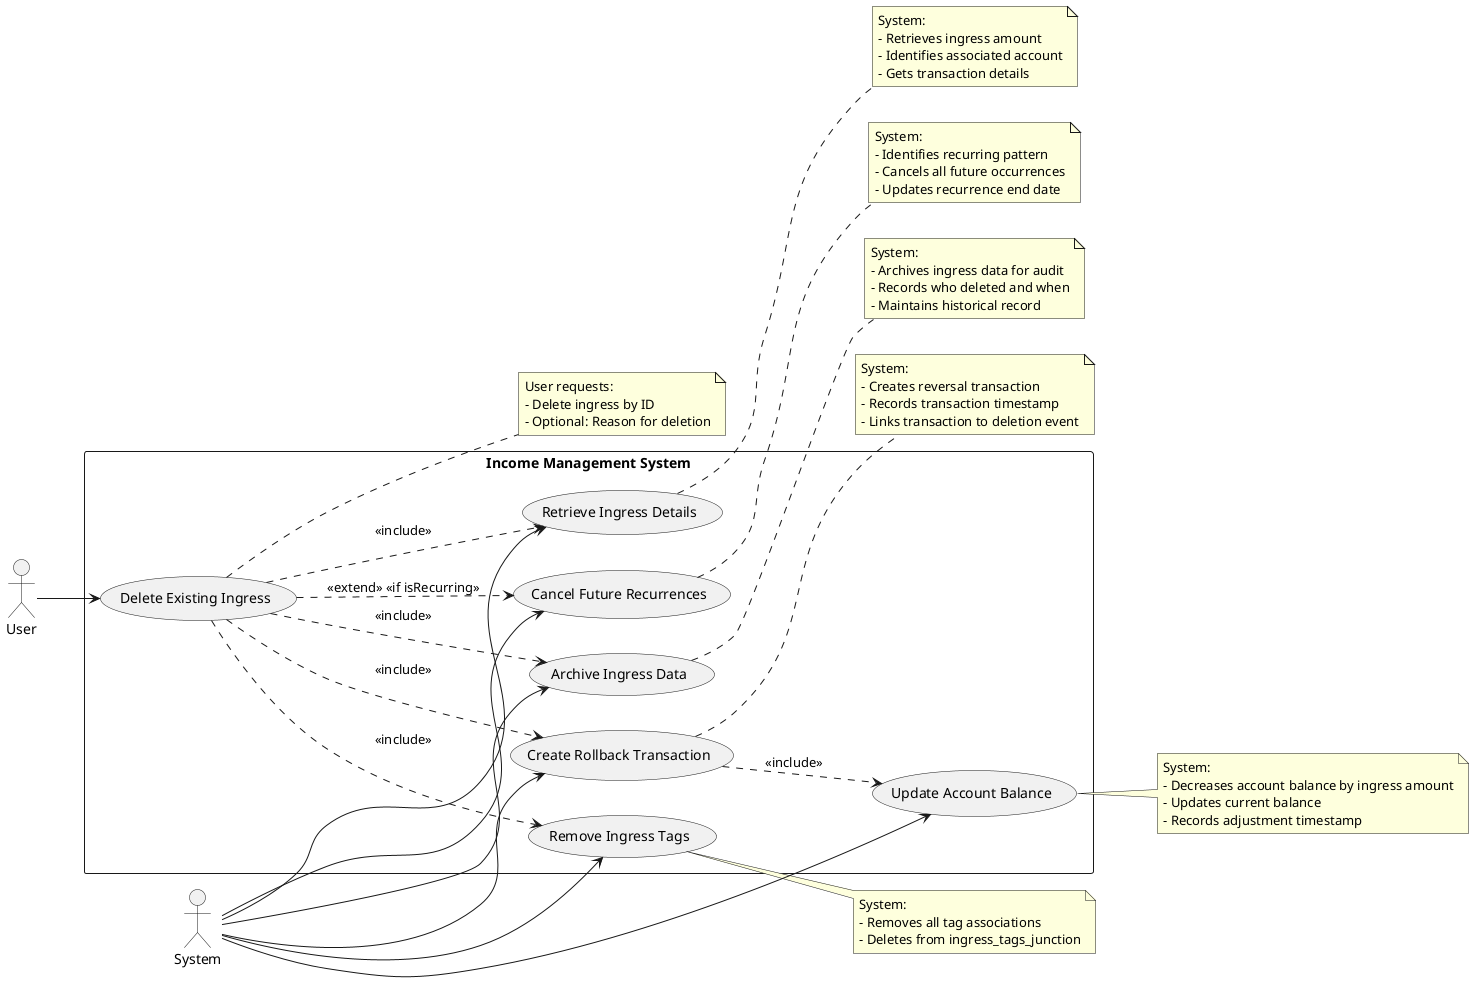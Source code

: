 /'
    Use case: User wants to delete an ingress.
    Actors: User
    Precondition: An ingress with given account and transaction details exists.
    Postcondition: The ingress is deleted and a new rollback transaction is created.
    Trigger: User deletes the ingress.
'/
@startuml
left to right direction
actor "User" as user
actor "System" as system

rectangle "Income Management System" {
  usecase "Delete Existing Ingress" as UC1
  usecase "Retrieve Ingress Details" as UC2
  usecase "Remove Ingress Tags" as UC3
  usecase "Create Rollback Transaction" as UC4
  usecase "Update Account Balance" as UC5
  usecase "Cancel Future Recurrences" as UC6
  usecase "Archive Ingress Data" as UC7
}

user --> UC1
UC1 ..> UC2 : <<include>>
UC1 ..> UC3 : <<include>>
UC1 ..> UC4 : <<include>>
UC1 ..> UC6 : <<extend>> <<if isRecurring>>
UC1 ..> UC7 : <<include>>
UC4 ..> UC5 : <<include>>

system --> UC2
system --> UC3
system --> UC4
system --> UC5
system --> UC6
system --> UC7

note right of UC1
  User requests:
  - Delete ingress by ID
  - Optional: Reason for deletion
end note

note right of UC2
  System:
  - Retrieves ingress amount
  - Identifies associated account
  - Gets transaction details
end note

note right of UC3
  System:
  - Removes all tag associations
  - Deletes from ingress_tags_junction
end note

note right of UC4
  System:
  - Creates reversal transaction
  - Records transaction timestamp
  - Links transaction to deletion event
end note

note right of UC5
  System:
  - Decreases account balance by ingress amount
  - Updates current balance
  - Records adjustment timestamp
end note

note right of UC6
  System:
  - Identifies recurring pattern
  - Cancels all future occurrences
  - Updates recurrence end date
end note

note right of UC7
  System:
  - Archives ingress data for audit
  - Records who deleted and when
  - Maintains historical record
end note

@enduml